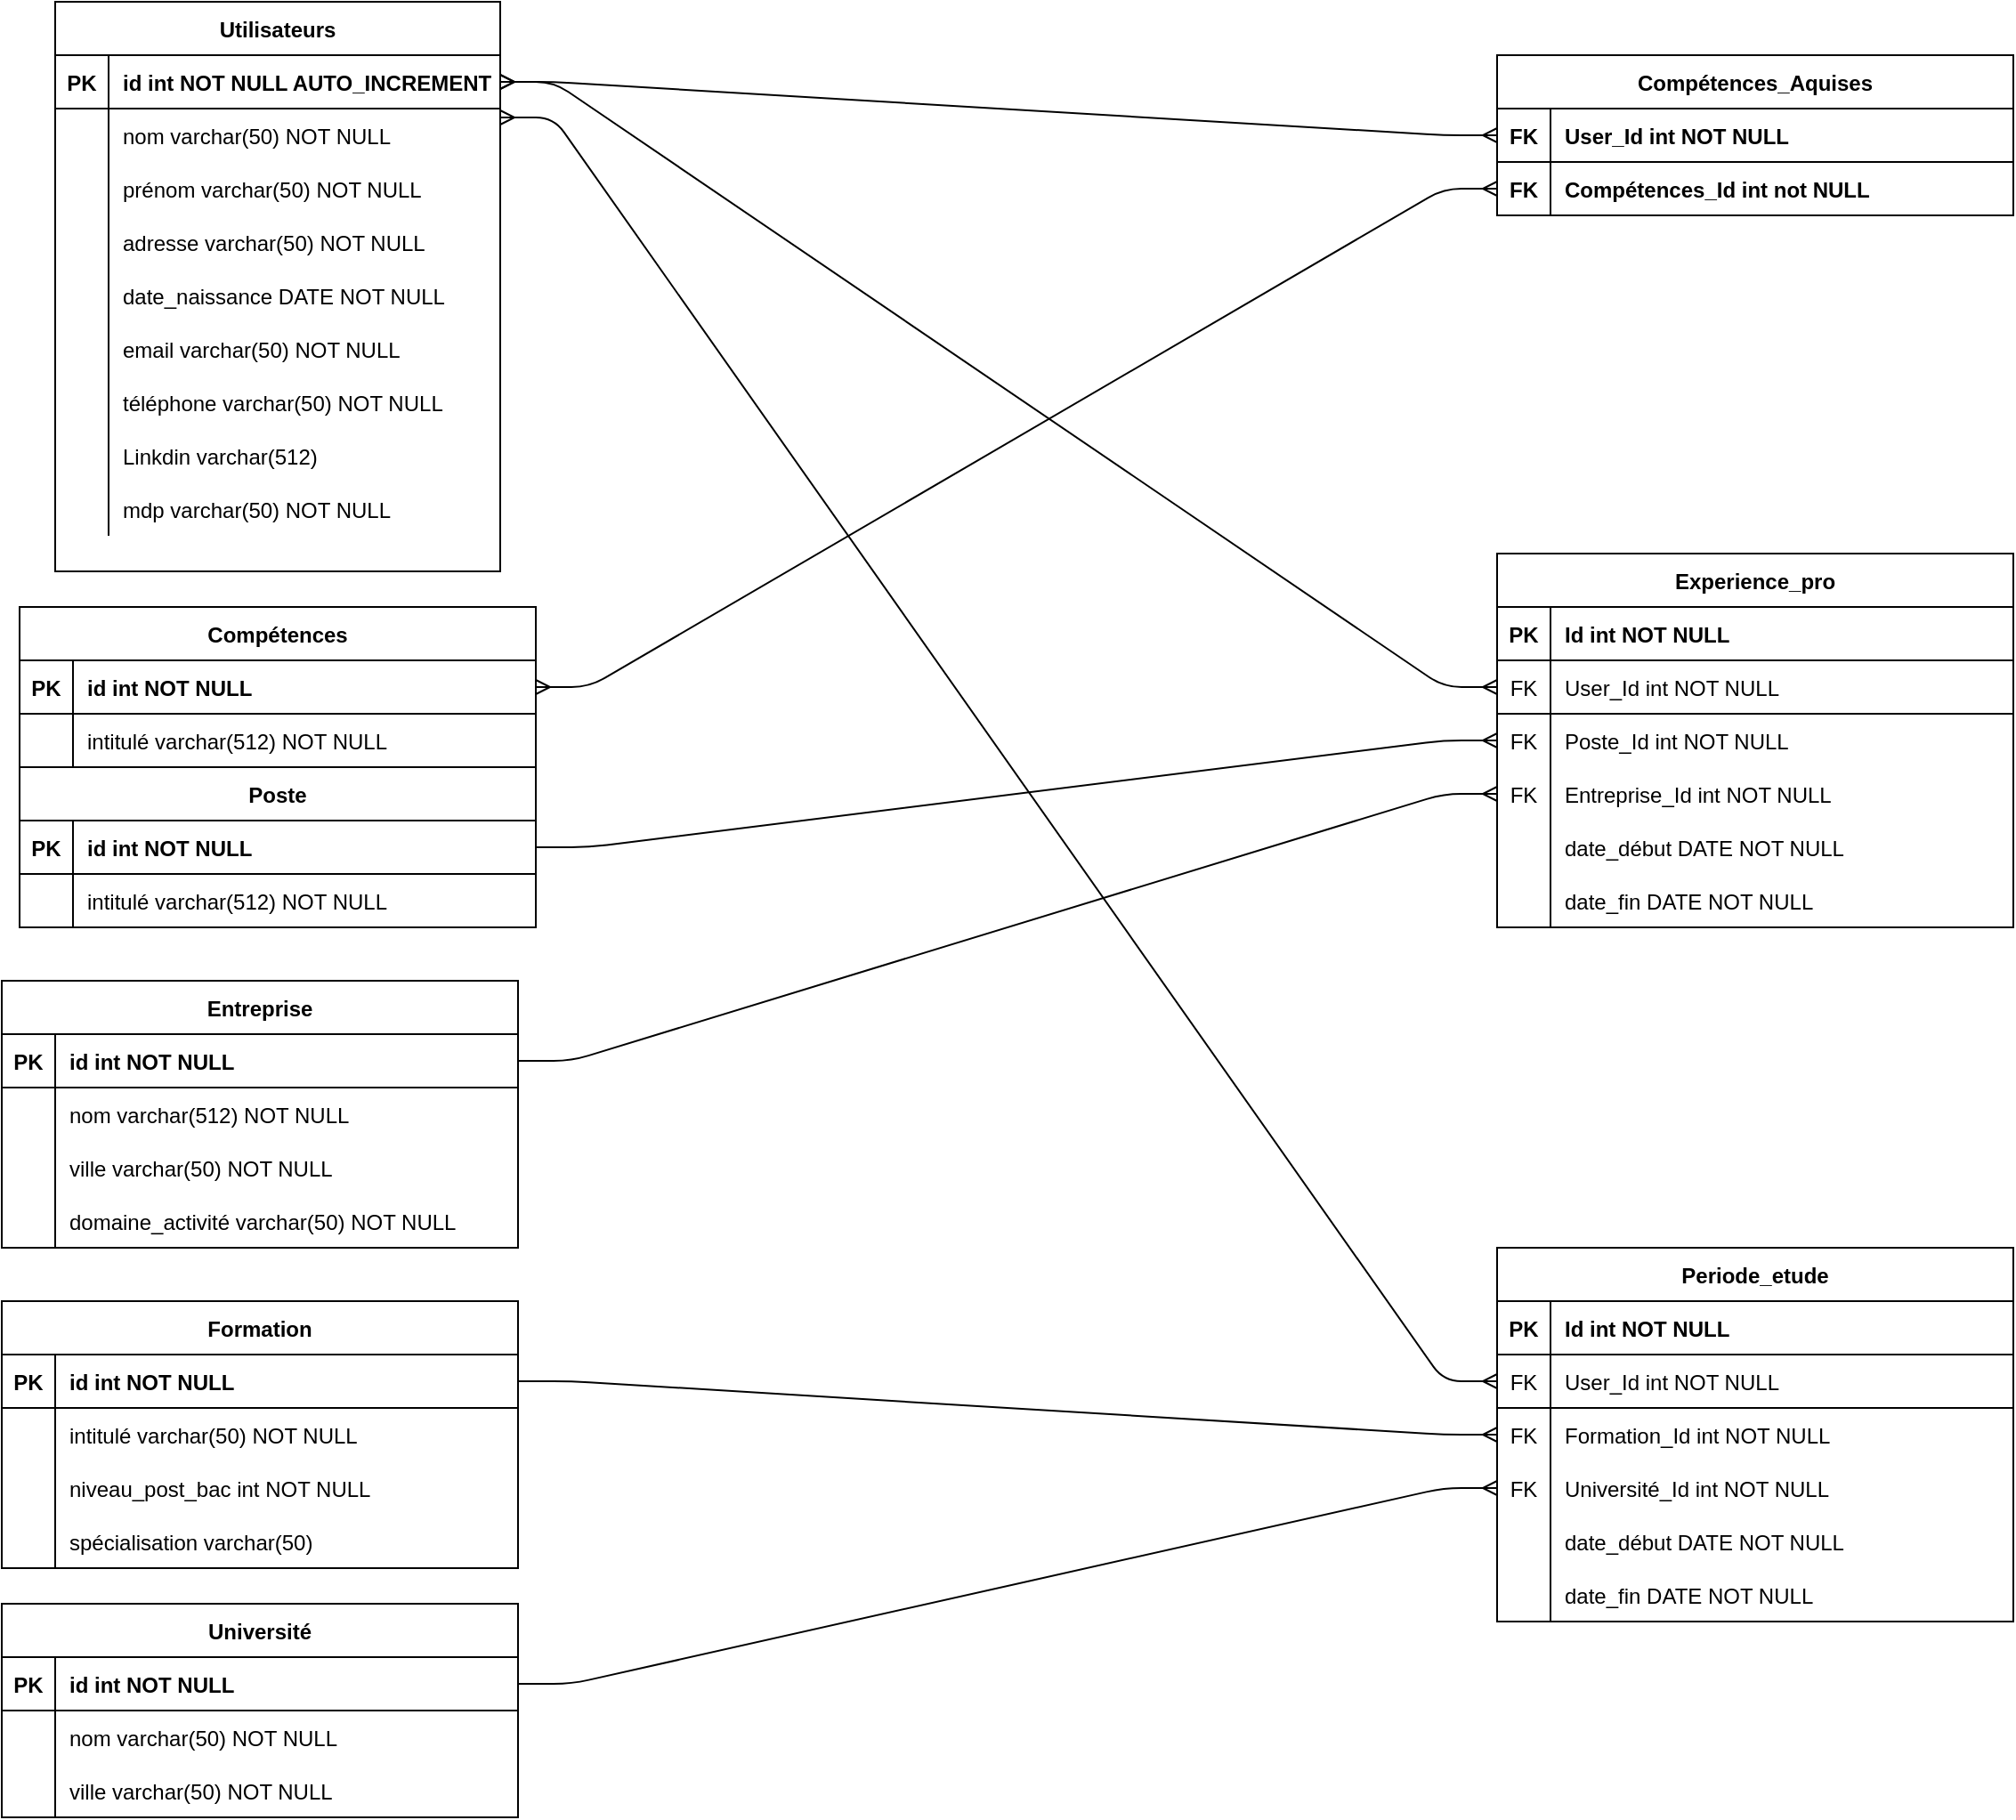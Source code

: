 <mxfile version="13.8.1" type="device" pages="2"><diagram id="R2lEEEUBdFMjLlhIrx00" name="Page-1"><mxGraphModel dx="1385" dy="659" grid="1" gridSize="10" guides="1" tooltips="1" connect="1" arrows="1" fold="1" page="1" pageScale="1" pageWidth="3300" pageHeight="4681" math="0" shadow="0" extFonts="Permanent Marker^https://fonts.googleapis.com/css?family=Permanent+Marker"><root><mxCell id="0"/><mxCell id="1" parent="0"/><mxCell id="P-zuYcGs6VZ-NTrcprCC-174" value="" style="edgeStyle=entityRelationEdgeStyle;fontSize=12;html=1;endArrow=ERmany;startArrow=ERmany;exitX=1;exitY=0.5;exitDx=0;exitDy=0;entryX=0;entryY=0.5;entryDx=0;entryDy=0;" parent="1" source="C-vyLk0tnHw3VtMMgP7b-24" target="P-zuYcGs6VZ-NTrcprCC-159" edge="1"><mxGeometry width="100" height="100" relative="1" as="geometry"><mxPoint x="590" y="320" as="sourcePoint"/><mxPoint x="690" y="220" as="targetPoint"/></mxGeometry></mxCell><mxCell id="P-zuYcGs6VZ-NTrcprCC-175" value="" style="edgeStyle=entityRelationEdgeStyle;fontSize=12;html=1;endArrow=ERmany;exitX=1;exitY=0.5;exitDx=0;exitDy=0;entryX=0;entryY=0.5;entryDx=0;entryDy=0;" parent="1" source="P-zuYcGs6VZ-NTrcprCC-126" target="P-zuYcGs6VZ-NTrcprCC-165" edge="1"><mxGeometry width="100" height="100" relative="1" as="geometry"><mxPoint x="560" y="560" as="sourcePoint"/><mxPoint x="660" y="460" as="targetPoint"/></mxGeometry></mxCell><mxCell id="P-zuYcGs6VZ-NTrcprCC-176" value="" style="edgeStyle=entityRelationEdgeStyle;fontSize=12;html=1;endArrow=ERmany;exitX=1;exitY=0.5;exitDx=0;exitDy=0;entryX=0;entryY=0.5;entryDx=0;entryDy=0;" parent="1" source="P-zuYcGs6VZ-NTrcprCC-99" target="P-zuYcGs6VZ-NTrcprCC-162" edge="1"><mxGeometry width="100" height="100" relative="1" as="geometry"><mxPoint x="750" y="590" as="sourcePoint"/><mxPoint x="1020" y="330" as="targetPoint"/></mxGeometry></mxCell><mxCell id="P-zuYcGs6VZ-NTrcprCC-177" value="" style="edgeStyle=entityRelationEdgeStyle;fontSize=12;html=1;endArrow=ERmany;startArrow=ERmany;exitX=1;exitY=0.5;exitDx=0;exitDy=0;entryX=0;entryY=0.5;entryDx=0;entryDy=0;" parent="1" target="P-zuYcGs6VZ-NTrcprCC-142" edge="1"><mxGeometry width="100" height="100" relative="1" as="geometry"><mxPoint x="320" y="105" as="sourcePoint"/><mxPoint x="1010" y="95" as="targetPoint"/></mxGeometry></mxCell><mxCell id="P-zuYcGs6VZ-NTrcprCC-178" value="" style="edgeStyle=entityRelationEdgeStyle;fontSize=12;html=1;endArrow=ERmany;exitX=1;exitY=0.5;exitDx=0;exitDy=0;entryX=0;entryY=0.5;entryDx=0;entryDy=0;" parent="1" source="P-zuYcGs6VZ-NTrcprCC-110" target="P-zuYcGs6VZ-NTrcprCC-148" edge="1"><mxGeometry width="100" height="100" relative="1" as="geometry"><mxPoint x="480" y="620" as="sourcePoint"/><mxPoint x="1140" y="340" as="targetPoint"/></mxGeometry></mxCell><mxCell id="P-zuYcGs6VZ-NTrcprCC-179" value="" style="edgeStyle=entityRelationEdgeStyle;fontSize=12;html=1;endArrow=ERmany;exitX=1;exitY=0.5;exitDx=0;exitDy=0;entryX=0;entryY=0.5;entryDx=0;entryDy=0;" parent="1" source="P-zuYcGs6VZ-NTrcprCC-86" target="P-zuYcGs6VZ-NTrcprCC-145" edge="1"><mxGeometry width="100" height="100" relative="1" as="geometry"><mxPoint x="530" y="650" as="sourcePoint"/><mxPoint x="1180" y="740" as="targetPoint"/></mxGeometry></mxCell><mxCell id="P-zuYcGs6VZ-NTrcprCC-187" value="" style="edgeStyle=entityRelationEdgeStyle;fontSize=12;html=1;endArrow=ERmany;startArrow=ERmany;exitX=1;exitY=0.5;exitDx=0;exitDy=0;entryX=0;entryY=0.5;entryDx=0;entryDy=0;" parent="1" source="C-vyLk0tnHw3VtMMgP7b-24" target="P-zuYcGs6VZ-NTrcprCC-181" edge="1"><mxGeometry width="100" height="100" relative="1" as="geometry"><mxPoint x="920" y="330" as="sourcePoint"/><mxPoint x="1110" y="680" as="targetPoint"/></mxGeometry></mxCell><mxCell id="P-zuYcGs6VZ-NTrcprCC-188" value="" style="edgeStyle=entityRelationEdgeStyle;fontSize=12;html=1;endArrow=ERmany;startArrow=ERmany;exitX=1;exitY=0.5;exitDx=0;exitDy=0;entryX=0;entryY=0.5;entryDx=0;entryDy=0;" parent="1" source="P-zuYcGs6VZ-NTrcprCC-73" target="P-zuYcGs6VZ-NTrcprCC-184" edge="1"><mxGeometry width="100" height="100" relative="1" as="geometry"><mxPoint x="1180" y="320" as="sourcePoint"/><mxPoint x="1400" y="980" as="targetPoint"/></mxGeometry></mxCell><mxCell id="C-vyLk0tnHw3VtMMgP7b-23" value="Utilisateurs" style="shape=table;startSize=30;container=1;collapsible=1;childLayout=tableLayout;fixedRows=1;rowLines=0;fontStyle=1;align=center;resizeLast=1;strokeWidth=1;" parent="1" vertex="1"><mxGeometry x="70" y="40" width="250" height="320" as="geometry"/></mxCell><mxCell id="C-vyLk0tnHw3VtMMgP7b-24" value="" style="shape=partialRectangle;collapsible=0;dropTarget=0;pointerEvents=0;fillColor=none;points=[[0,0.5],[1,0.5]];portConstraint=eastwest;top=0;left=0;right=0;bottom=1;" parent="C-vyLk0tnHw3VtMMgP7b-23" vertex="1"><mxGeometry y="30" width="250" height="30" as="geometry"/></mxCell><mxCell id="C-vyLk0tnHw3VtMMgP7b-25" value="PK" style="shape=partialRectangle;overflow=hidden;connectable=0;fillColor=none;top=0;left=0;bottom=0;right=0;fontStyle=1;" parent="C-vyLk0tnHw3VtMMgP7b-24" vertex="1"><mxGeometry width="30" height="30" as="geometry"/></mxCell><mxCell id="C-vyLk0tnHw3VtMMgP7b-26" value="id int NOT NULL AUTO_INCREMENT" style="shape=partialRectangle;overflow=hidden;connectable=0;fillColor=none;top=0;left=0;bottom=0;right=0;align=left;spacingLeft=6;fontStyle=1;" parent="C-vyLk0tnHw3VtMMgP7b-24" vertex="1"><mxGeometry x="30" width="220" height="30" as="geometry"/></mxCell><mxCell id="C-vyLk0tnHw3VtMMgP7b-27" value="" style="shape=partialRectangle;collapsible=0;dropTarget=0;pointerEvents=0;fillColor=none;points=[[0,0.5],[1,0.5]];portConstraint=eastwest;top=0;left=0;right=0;bottom=0;" parent="C-vyLk0tnHw3VtMMgP7b-23" vertex="1"><mxGeometry y="60" width="250" height="30" as="geometry"/></mxCell><mxCell id="C-vyLk0tnHw3VtMMgP7b-28" value="" style="shape=partialRectangle;overflow=hidden;connectable=0;fillColor=none;top=0;left=0;bottom=0;right=0;" parent="C-vyLk0tnHw3VtMMgP7b-27" vertex="1"><mxGeometry width="30" height="30" as="geometry"/></mxCell><mxCell id="C-vyLk0tnHw3VtMMgP7b-29" value="nom varchar(50) NOT NULL" style="shape=partialRectangle;overflow=hidden;connectable=0;fillColor=none;top=0;left=0;bottom=0;right=0;align=left;spacingLeft=6;" parent="C-vyLk0tnHw3VtMMgP7b-27" vertex="1"><mxGeometry x="30" width="220" height="30" as="geometry"/></mxCell><mxCell id="P-zuYcGs6VZ-NTrcprCC-22" value="" style="shape=partialRectangle;collapsible=0;dropTarget=0;pointerEvents=0;fillColor=none;points=[[0,0.5],[1,0.5]];portConstraint=eastwest;top=0;left=0;right=0;bottom=0;" parent="C-vyLk0tnHw3VtMMgP7b-23" vertex="1"><mxGeometry y="90" width="250" height="30" as="geometry"/></mxCell><mxCell id="P-zuYcGs6VZ-NTrcprCC-23" value="" style="shape=partialRectangle;overflow=hidden;connectable=0;fillColor=none;top=0;left=0;bottom=0;right=0;" parent="P-zuYcGs6VZ-NTrcprCC-22" vertex="1"><mxGeometry width="30" height="30" as="geometry"/></mxCell><mxCell id="P-zuYcGs6VZ-NTrcprCC-24" value="prénom varchar(50) NOT NULL" style="shape=partialRectangle;overflow=hidden;connectable=0;fillColor=none;top=0;left=0;bottom=0;right=0;align=left;spacingLeft=6;" parent="P-zuYcGs6VZ-NTrcprCC-22" vertex="1"><mxGeometry x="30" width="220" height="30" as="geometry"/></mxCell><mxCell id="P-zuYcGs6VZ-NTrcprCC-35" value="" style="shape=partialRectangle;collapsible=0;dropTarget=0;pointerEvents=0;fillColor=none;points=[[0,0.5],[1,0.5]];portConstraint=eastwest;top=0;left=0;right=0;bottom=0;" parent="C-vyLk0tnHw3VtMMgP7b-23" vertex="1"><mxGeometry y="120" width="250" height="30" as="geometry"/></mxCell><mxCell id="P-zuYcGs6VZ-NTrcprCC-36" value="" style="shape=partialRectangle;overflow=hidden;connectable=0;fillColor=none;top=0;left=0;bottom=0;right=0;" parent="P-zuYcGs6VZ-NTrcprCC-35" vertex="1"><mxGeometry width="30" height="30" as="geometry"/></mxCell><mxCell id="P-zuYcGs6VZ-NTrcprCC-37" value="adresse varchar(50) NOT NULL" style="shape=partialRectangle;overflow=hidden;connectable=0;fillColor=none;top=0;left=0;bottom=0;right=0;align=left;spacingLeft=6;" parent="P-zuYcGs6VZ-NTrcprCC-35" vertex="1"><mxGeometry x="30" width="220" height="30" as="geometry"/></mxCell><mxCell id="P-zuYcGs6VZ-NTrcprCC-38" value="" style="shape=partialRectangle;collapsible=0;dropTarget=0;pointerEvents=0;fillColor=none;points=[[0,0.5],[1,0.5]];portConstraint=eastwest;top=0;left=0;right=0;bottom=0;" parent="C-vyLk0tnHw3VtMMgP7b-23" vertex="1"><mxGeometry y="150" width="250" height="30" as="geometry"/></mxCell><mxCell id="P-zuYcGs6VZ-NTrcprCC-39" value="" style="shape=partialRectangle;overflow=hidden;connectable=0;fillColor=none;top=0;left=0;bottom=0;right=0;" parent="P-zuYcGs6VZ-NTrcprCC-38" vertex="1"><mxGeometry width="30" height="30" as="geometry"/></mxCell><mxCell id="P-zuYcGs6VZ-NTrcprCC-40" value="date_naissance DATE  NOT NULL" style="shape=partialRectangle;overflow=hidden;connectable=0;fillColor=none;top=0;left=0;bottom=0;right=0;align=left;spacingLeft=6;" parent="P-zuYcGs6VZ-NTrcprCC-38" vertex="1"><mxGeometry x="30" width="220" height="30" as="geometry"/></mxCell><mxCell id="P-zuYcGs6VZ-NTrcprCC-41" value="" style="shape=partialRectangle;collapsible=0;dropTarget=0;pointerEvents=0;fillColor=none;points=[[0,0.5],[1,0.5]];portConstraint=eastwest;top=0;left=0;right=0;bottom=0;" parent="C-vyLk0tnHw3VtMMgP7b-23" vertex="1"><mxGeometry y="180" width="250" height="30" as="geometry"/></mxCell><mxCell id="P-zuYcGs6VZ-NTrcprCC-42" value="" style="shape=partialRectangle;overflow=hidden;connectable=0;fillColor=none;top=0;left=0;bottom=0;right=0;" parent="P-zuYcGs6VZ-NTrcprCC-41" vertex="1"><mxGeometry width="30" height="30" as="geometry"/></mxCell><mxCell id="P-zuYcGs6VZ-NTrcprCC-43" value="email varchar(50) NOT NULL" style="shape=partialRectangle;overflow=hidden;connectable=0;fillColor=none;top=0;left=0;bottom=0;right=0;align=left;spacingLeft=6;" parent="P-zuYcGs6VZ-NTrcprCC-41" vertex="1"><mxGeometry x="30" width="220" height="30" as="geometry"/></mxCell><mxCell id="P-zuYcGs6VZ-NTrcprCC-44" value="" style="shape=partialRectangle;collapsible=0;dropTarget=0;pointerEvents=0;fillColor=none;points=[[0,0.5],[1,0.5]];portConstraint=eastwest;top=0;left=0;right=0;bottom=0;" parent="C-vyLk0tnHw3VtMMgP7b-23" vertex="1"><mxGeometry y="210" width="250" height="30" as="geometry"/></mxCell><mxCell id="P-zuYcGs6VZ-NTrcprCC-45" value="" style="shape=partialRectangle;overflow=hidden;connectable=0;fillColor=none;top=0;left=0;bottom=0;right=0;" parent="P-zuYcGs6VZ-NTrcprCC-44" vertex="1"><mxGeometry width="30" height="30" as="geometry"/></mxCell><mxCell id="P-zuYcGs6VZ-NTrcprCC-46" value="téléphone varchar(50) NOT NULL" style="shape=partialRectangle;overflow=hidden;connectable=0;fillColor=none;top=0;left=0;bottom=0;right=0;align=left;spacingLeft=6;" parent="P-zuYcGs6VZ-NTrcprCC-44" vertex="1"><mxGeometry x="30" width="220" height="30" as="geometry"/></mxCell><mxCell id="P-zuYcGs6VZ-NTrcprCC-69" value="" style="shape=partialRectangle;collapsible=0;dropTarget=0;pointerEvents=0;fillColor=none;points=[[0,0.5],[1,0.5]];portConstraint=eastwest;top=0;left=0;right=0;bottom=0;" parent="C-vyLk0tnHw3VtMMgP7b-23" vertex="1"><mxGeometry y="240" width="250" height="30" as="geometry"/></mxCell><mxCell id="P-zuYcGs6VZ-NTrcprCC-70" value="" style="shape=partialRectangle;overflow=hidden;connectable=0;fillColor=none;top=0;left=0;bottom=0;right=0;" parent="P-zuYcGs6VZ-NTrcprCC-69" vertex="1"><mxGeometry width="30" height="30" as="geometry"/></mxCell><mxCell id="P-zuYcGs6VZ-NTrcprCC-71" value="Linkdin varchar(512) " style="shape=partialRectangle;overflow=hidden;connectable=0;fillColor=none;top=0;left=0;bottom=0;right=0;align=left;spacingLeft=6;" parent="P-zuYcGs6VZ-NTrcprCC-69" vertex="1"><mxGeometry x="30" width="220" height="30" as="geometry"/></mxCell><mxCell id="Q64wtF49Gq0TR_W0NJkc-1" value="" style="shape=partialRectangle;collapsible=0;dropTarget=0;pointerEvents=0;fillColor=none;points=[[0,0.5],[1,0.5]];portConstraint=eastwest;top=0;left=0;right=0;bottom=0;" vertex="1" parent="C-vyLk0tnHw3VtMMgP7b-23"><mxGeometry y="270" width="250" height="30" as="geometry"/></mxCell><mxCell id="Q64wtF49Gq0TR_W0NJkc-2" value="" style="shape=partialRectangle;overflow=hidden;connectable=0;fillColor=none;top=0;left=0;bottom=0;right=0;" vertex="1" parent="Q64wtF49Gq0TR_W0NJkc-1"><mxGeometry width="30" height="30" as="geometry"/></mxCell><mxCell id="Q64wtF49Gq0TR_W0NJkc-3" value="mdp varchar(50) NOT NULL" style="shape=partialRectangle;overflow=hidden;connectable=0;fillColor=none;top=0;left=0;bottom=0;right=0;align=left;spacingLeft=6;" vertex="1" parent="Q64wtF49Gq0TR_W0NJkc-1"><mxGeometry x="30" width="220" height="30" as="geometry"/></mxCell><mxCell id="P-zuYcGs6VZ-NTrcprCC-109" value="Université" style="shape=table;startSize=30;container=1;collapsible=1;childLayout=tableLayout;fixedRows=1;rowLines=0;fontStyle=1;align=center;resizeLast=1;strokeWidth=1;" parent="1" vertex="1"><mxGeometry x="40" y="940" width="290" height="120" as="geometry"/></mxCell><mxCell id="P-zuYcGs6VZ-NTrcprCC-110" value="" style="shape=partialRectangle;collapsible=0;dropTarget=0;pointerEvents=0;fillColor=none;top=0;left=0;bottom=1;right=0;points=[[0,0.5],[1,0.5]];portConstraint=eastwest;" parent="P-zuYcGs6VZ-NTrcprCC-109" vertex="1"><mxGeometry y="30" width="290" height="30" as="geometry"/></mxCell><mxCell id="P-zuYcGs6VZ-NTrcprCC-111" value="PK" style="shape=partialRectangle;connectable=0;fillColor=none;top=0;left=0;bottom=0;right=0;fontStyle=1;overflow=hidden;" parent="P-zuYcGs6VZ-NTrcprCC-110" vertex="1"><mxGeometry width="30" height="30" as="geometry"/></mxCell><mxCell id="P-zuYcGs6VZ-NTrcprCC-112" value="id int NOT NULL " style="shape=partialRectangle;connectable=0;fillColor=none;top=0;left=0;bottom=0;right=0;align=left;spacingLeft=6;fontStyle=1;overflow=hidden;" parent="P-zuYcGs6VZ-NTrcprCC-110" vertex="1"><mxGeometry x="30" width="260" height="30" as="geometry"/></mxCell><mxCell id="P-zuYcGs6VZ-NTrcprCC-113" value="" style="shape=partialRectangle;collapsible=0;dropTarget=0;pointerEvents=0;fillColor=none;top=0;left=0;bottom=0;right=0;points=[[0,0.5],[1,0.5]];portConstraint=eastwest;" parent="P-zuYcGs6VZ-NTrcprCC-109" vertex="1"><mxGeometry y="60" width="290" height="30" as="geometry"/></mxCell><mxCell id="P-zuYcGs6VZ-NTrcprCC-114" value="" style="shape=partialRectangle;connectable=0;fillColor=none;top=0;left=0;bottom=0;right=0;editable=1;overflow=hidden;" parent="P-zuYcGs6VZ-NTrcprCC-113" vertex="1"><mxGeometry width="30" height="30" as="geometry"/></mxCell><mxCell id="P-zuYcGs6VZ-NTrcprCC-115" value="nom varchar(50) NOT NULL" style="shape=partialRectangle;connectable=0;fillColor=none;top=0;left=0;bottom=0;right=0;align=left;spacingLeft=6;overflow=hidden;" parent="P-zuYcGs6VZ-NTrcprCC-113" vertex="1"><mxGeometry x="30" width="260" height="30" as="geometry"/></mxCell><mxCell id="P-zuYcGs6VZ-NTrcprCC-116" value="" style="shape=partialRectangle;collapsible=0;dropTarget=0;pointerEvents=0;fillColor=none;top=0;left=0;bottom=0;right=0;points=[[0,0.5],[1,0.5]];portConstraint=eastwest;" parent="P-zuYcGs6VZ-NTrcprCC-109" vertex="1"><mxGeometry y="90" width="290" height="30" as="geometry"/></mxCell><mxCell id="P-zuYcGs6VZ-NTrcprCC-117" value="" style="shape=partialRectangle;connectable=0;fillColor=none;top=0;left=0;bottom=0;right=0;editable=1;overflow=hidden;" parent="P-zuYcGs6VZ-NTrcprCC-116" vertex="1"><mxGeometry width="30" height="30" as="geometry"/></mxCell><mxCell id="P-zuYcGs6VZ-NTrcprCC-118" value="ville varchar(50) NOT NULL" style="shape=partialRectangle;connectable=0;fillColor=none;top=0;left=0;bottom=0;right=0;align=left;spacingLeft=6;overflow=hidden;" parent="P-zuYcGs6VZ-NTrcprCC-116" vertex="1"><mxGeometry x="30" width="260" height="30" as="geometry"/></mxCell><mxCell id="P-zuYcGs6VZ-NTrcprCC-85" value="Formation" style="shape=table;startSize=30;container=1;collapsible=1;childLayout=tableLayout;fixedRows=1;rowLines=0;fontStyle=1;align=center;resizeLast=1;strokeWidth=1;" parent="1" vertex="1"><mxGeometry x="40" y="770" width="290" height="150" as="geometry"/></mxCell><mxCell id="P-zuYcGs6VZ-NTrcprCC-86" value="" style="shape=partialRectangle;collapsible=0;dropTarget=0;pointerEvents=0;fillColor=none;top=0;left=0;bottom=1;right=0;points=[[0,0.5],[1,0.5]];portConstraint=eastwest;" parent="P-zuYcGs6VZ-NTrcprCC-85" vertex="1"><mxGeometry y="30" width="290" height="30" as="geometry"/></mxCell><mxCell id="P-zuYcGs6VZ-NTrcprCC-87" value="PK" style="shape=partialRectangle;connectable=0;fillColor=none;top=0;left=0;bottom=0;right=0;fontStyle=1;overflow=hidden;" parent="P-zuYcGs6VZ-NTrcprCC-86" vertex="1"><mxGeometry width="30" height="30" as="geometry"/></mxCell><mxCell id="P-zuYcGs6VZ-NTrcprCC-88" value="id int NOT NULL " style="shape=partialRectangle;connectable=0;fillColor=none;top=0;left=0;bottom=0;right=0;align=left;spacingLeft=6;fontStyle=1;overflow=hidden;" parent="P-zuYcGs6VZ-NTrcprCC-86" vertex="1"><mxGeometry x="30" width="260" height="30" as="geometry"/></mxCell><mxCell id="P-zuYcGs6VZ-NTrcprCC-89" value="" style="shape=partialRectangle;collapsible=0;dropTarget=0;pointerEvents=0;fillColor=none;top=0;left=0;bottom=0;right=0;points=[[0,0.5],[1,0.5]];portConstraint=eastwest;" parent="P-zuYcGs6VZ-NTrcprCC-85" vertex="1"><mxGeometry y="60" width="290" height="30" as="geometry"/></mxCell><mxCell id="P-zuYcGs6VZ-NTrcprCC-90" value="" style="shape=partialRectangle;connectable=0;fillColor=none;top=0;left=0;bottom=0;right=0;editable=1;overflow=hidden;" parent="P-zuYcGs6VZ-NTrcprCC-89" vertex="1"><mxGeometry width="30" height="30" as="geometry"/></mxCell><mxCell id="P-zuYcGs6VZ-NTrcprCC-91" value="intitulé varchar(50) NOT NULL" style="shape=partialRectangle;connectable=0;fillColor=none;top=0;left=0;bottom=0;right=0;align=left;spacingLeft=6;overflow=hidden;" parent="P-zuYcGs6VZ-NTrcprCC-89" vertex="1"><mxGeometry x="30" width="260" height="30" as="geometry"/></mxCell><mxCell id="P-zuYcGs6VZ-NTrcprCC-106" value="" style="shape=partialRectangle;collapsible=0;dropTarget=0;pointerEvents=0;fillColor=none;top=0;left=0;bottom=0;right=0;points=[[0,0.5],[1,0.5]];portConstraint=eastwest;" parent="P-zuYcGs6VZ-NTrcprCC-85" vertex="1"><mxGeometry y="90" width="290" height="30" as="geometry"/></mxCell><mxCell id="P-zuYcGs6VZ-NTrcprCC-107" value="" style="shape=partialRectangle;connectable=0;fillColor=none;top=0;left=0;bottom=0;right=0;editable=1;overflow=hidden;" parent="P-zuYcGs6VZ-NTrcprCC-106" vertex="1"><mxGeometry width="30" height="30" as="geometry"/></mxCell><mxCell id="P-zuYcGs6VZ-NTrcprCC-108" value="niveau_post_bac int NOT NULL" style="shape=partialRectangle;connectable=0;fillColor=none;top=0;left=0;bottom=0;right=0;align=left;spacingLeft=6;overflow=hidden;" parent="P-zuYcGs6VZ-NTrcprCC-106" vertex="1"><mxGeometry x="30" width="260" height="30" as="geometry"/></mxCell><mxCell id="P-zuYcGs6VZ-NTrcprCC-119" value="" style="shape=partialRectangle;collapsible=0;dropTarget=0;pointerEvents=0;fillColor=none;top=0;left=0;bottom=0;right=0;points=[[0,0.5],[1,0.5]];portConstraint=eastwest;" parent="P-zuYcGs6VZ-NTrcprCC-85" vertex="1"><mxGeometry y="120" width="290" height="30" as="geometry"/></mxCell><mxCell id="P-zuYcGs6VZ-NTrcprCC-120" value="" style="shape=partialRectangle;connectable=0;fillColor=none;top=0;left=0;bottom=0;right=0;editable=1;overflow=hidden;" parent="P-zuYcGs6VZ-NTrcprCC-119" vertex="1"><mxGeometry width="30" height="30" as="geometry"/></mxCell><mxCell id="P-zuYcGs6VZ-NTrcprCC-121" value="spécialisation varchar(50) " style="shape=partialRectangle;connectable=0;fillColor=none;top=0;left=0;bottom=0;right=0;align=left;spacingLeft=6;overflow=hidden;" parent="P-zuYcGs6VZ-NTrcprCC-119" vertex="1"><mxGeometry x="30" width="260" height="30" as="geometry"/></mxCell><mxCell id="P-zuYcGs6VZ-NTrcprCC-125" value="Entreprise" style="shape=table;startSize=30;container=1;collapsible=1;childLayout=tableLayout;fixedRows=1;rowLines=0;fontStyle=1;align=center;resizeLast=1;strokeWidth=1;" parent="1" vertex="1"><mxGeometry x="40" y="590" width="290" height="150" as="geometry"/></mxCell><mxCell id="P-zuYcGs6VZ-NTrcprCC-126" value="" style="shape=partialRectangle;collapsible=0;dropTarget=0;pointerEvents=0;fillColor=none;top=0;left=0;bottom=1;right=0;points=[[0,0.5],[1,0.5]];portConstraint=eastwest;" parent="P-zuYcGs6VZ-NTrcprCC-125" vertex="1"><mxGeometry y="30" width="290" height="30" as="geometry"/></mxCell><mxCell id="P-zuYcGs6VZ-NTrcprCC-127" value="PK" style="shape=partialRectangle;connectable=0;fillColor=none;top=0;left=0;bottom=0;right=0;fontStyle=1;overflow=hidden;" parent="P-zuYcGs6VZ-NTrcprCC-126" vertex="1"><mxGeometry width="30" height="30" as="geometry"/></mxCell><mxCell id="P-zuYcGs6VZ-NTrcprCC-128" value="id int NOT NULL " style="shape=partialRectangle;connectable=0;fillColor=none;top=0;left=0;bottom=0;right=0;align=left;spacingLeft=6;fontStyle=1;overflow=hidden;" parent="P-zuYcGs6VZ-NTrcprCC-126" vertex="1"><mxGeometry x="30" width="260" height="30" as="geometry"/></mxCell><mxCell id="P-zuYcGs6VZ-NTrcprCC-129" value="" style="shape=partialRectangle;collapsible=0;dropTarget=0;pointerEvents=0;fillColor=none;top=0;left=0;bottom=0;right=0;points=[[0,0.5],[1,0.5]];portConstraint=eastwest;" parent="P-zuYcGs6VZ-NTrcprCC-125" vertex="1"><mxGeometry y="60" width="290" height="30" as="geometry"/></mxCell><mxCell id="P-zuYcGs6VZ-NTrcprCC-130" value="" style="shape=partialRectangle;connectable=0;fillColor=none;top=0;left=0;bottom=0;right=0;editable=1;overflow=hidden;" parent="P-zuYcGs6VZ-NTrcprCC-129" vertex="1"><mxGeometry width="30" height="30" as="geometry"/></mxCell><mxCell id="P-zuYcGs6VZ-NTrcprCC-131" value="nom varchar(512) NOT NULL" style="shape=partialRectangle;connectable=0;fillColor=none;top=0;left=0;bottom=0;right=0;align=left;spacingLeft=6;overflow=hidden;" parent="P-zuYcGs6VZ-NTrcprCC-129" vertex="1"><mxGeometry x="30" width="260" height="30" as="geometry"/></mxCell><mxCell id="P-zuYcGs6VZ-NTrcprCC-132" value="" style="shape=partialRectangle;collapsible=0;dropTarget=0;pointerEvents=0;fillColor=none;top=0;left=0;bottom=0;right=0;points=[[0,0.5],[1,0.5]];portConstraint=eastwest;" parent="P-zuYcGs6VZ-NTrcprCC-125" vertex="1"><mxGeometry y="90" width="290" height="30" as="geometry"/></mxCell><mxCell id="P-zuYcGs6VZ-NTrcprCC-133" value="" style="shape=partialRectangle;connectable=0;fillColor=none;top=0;left=0;bottom=0;right=0;editable=1;overflow=hidden;" parent="P-zuYcGs6VZ-NTrcprCC-132" vertex="1"><mxGeometry width="30" height="30" as="geometry"/></mxCell><mxCell id="P-zuYcGs6VZ-NTrcprCC-134" value="ville varchar(50) NOT NULL" style="shape=partialRectangle;connectable=0;fillColor=none;top=0;left=0;bottom=0;right=0;align=left;spacingLeft=6;overflow=hidden;" parent="P-zuYcGs6VZ-NTrcprCC-132" vertex="1"><mxGeometry x="30" width="260" height="30" as="geometry"/></mxCell><mxCell id="P-zuYcGs6VZ-NTrcprCC-135" value="" style="shape=partialRectangle;collapsible=0;dropTarget=0;pointerEvents=0;fillColor=none;top=0;left=0;bottom=0;right=0;points=[[0,0.5],[1,0.5]];portConstraint=eastwest;" parent="P-zuYcGs6VZ-NTrcprCC-125" vertex="1"><mxGeometry y="120" width="290" height="30" as="geometry"/></mxCell><mxCell id="P-zuYcGs6VZ-NTrcprCC-136" value="" style="shape=partialRectangle;connectable=0;fillColor=none;top=0;left=0;bottom=0;right=0;editable=1;overflow=hidden;" parent="P-zuYcGs6VZ-NTrcprCC-135" vertex="1"><mxGeometry width="30" height="30" as="geometry"/></mxCell><mxCell id="P-zuYcGs6VZ-NTrcprCC-137" value="domaine_activité varchar(50) NOT NULL" style="shape=partialRectangle;connectable=0;fillColor=none;top=0;left=0;bottom=0;right=0;align=left;spacingLeft=6;overflow=hidden;" parent="P-zuYcGs6VZ-NTrcprCC-135" vertex="1"><mxGeometry x="30" width="260" height="30" as="geometry"/></mxCell><mxCell id="P-zuYcGs6VZ-NTrcprCC-98" value="Poste" style="shape=table;startSize=30;container=1;collapsible=1;childLayout=tableLayout;fixedRows=1;rowLines=0;fontStyle=1;align=center;resizeLast=1;strokeWidth=1;" parent="1" vertex="1"><mxGeometry x="50" y="470" width="290" height="90" as="geometry"/></mxCell><mxCell id="P-zuYcGs6VZ-NTrcprCC-99" value="" style="shape=partialRectangle;collapsible=0;dropTarget=0;pointerEvents=0;fillColor=none;top=0;left=0;bottom=1;right=0;points=[[0,0.5],[1,0.5]];portConstraint=eastwest;" parent="P-zuYcGs6VZ-NTrcprCC-98" vertex="1"><mxGeometry y="30" width="290" height="30" as="geometry"/></mxCell><mxCell id="P-zuYcGs6VZ-NTrcprCC-100" value="PK" style="shape=partialRectangle;connectable=0;fillColor=none;top=0;left=0;bottom=0;right=0;fontStyle=1;overflow=hidden;" parent="P-zuYcGs6VZ-NTrcprCC-99" vertex="1"><mxGeometry width="30" height="30" as="geometry"/></mxCell><mxCell id="P-zuYcGs6VZ-NTrcprCC-101" value="id int NOT NULL " style="shape=partialRectangle;connectable=0;fillColor=none;top=0;left=0;bottom=0;right=0;align=left;spacingLeft=6;fontStyle=1;overflow=hidden;" parent="P-zuYcGs6VZ-NTrcprCC-99" vertex="1"><mxGeometry x="30" width="260" height="30" as="geometry"/></mxCell><mxCell id="P-zuYcGs6VZ-NTrcprCC-102" value="" style="shape=partialRectangle;collapsible=0;dropTarget=0;pointerEvents=0;fillColor=none;top=0;left=0;bottom=0;right=0;points=[[0,0.5],[1,0.5]];portConstraint=eastwest;" parent="P-zuYcGs6VZ-NTrcprCC-98" vertex="1"><mxGeometry y="60" width="290" height="30" as="geometry"/></mxCell><mxCell id="P-zuYcGs6VZ-NTrcprCC-103" value="" style="shape=partialRectangle;connectable=0;fillColor=none;top=0;left=0;bottom=0;right=0;editable=1;overflow=hidden;" parent="P-zuYcGs6VZ-NTrcprCC-102" vertex="1"><mxGeometry width="30" height="30" as="geometry"/></mxCell><mxCell id="P-zuYcGs6VZ-NTrcprCC-104" value="intitulé varchar(512) NOT NULL" style="shape=partialRectangle;connectable=0;fillColor=none;top=0;left=0;bottom=0;right=0;align=left;spacingLeft=6;overflow=hidden;" parent="P-zuYcGs6VZ-NTrcprCC-102" vertex="1"><mxGeometry x="30" width="260" height="30" as="geometry"/></mxCell><mxCell id="P-zuYcGs6VZ-NTrcprCC-180" value="Compétences_Aquises" style="shape=table;startSize=30;container=1;collapsible=1;childLayout=tableLayout;fixedRows=1;rowLines=0;fontStyle=1;align=center;resizeLast=1;strokeWidth=1;" parent="1" vertex="1"><mxGeometry x="880" y="70" width="290" height="90" as="geometry"/></mxCell><mxCell id="P-zuYcGs6VZ-NTrcprCC-181" value="" style="shape=partialRectangle;collapsible=0;dropTarget=0;pointerEvents=0;fillColor=none;top=0;left=0;bottom=1;right=0;points=[[0,0.5],[1,0.5]];portConstraint=eastwest;" parent="P-zuYcGs6VZ-NTrcprCC-180" vertex="1"><mxGeometry y="30" width="290" height="30" as="geometry"/></mxCell><mxCell id="P-zuYcGs6VZ-NTrcprCC-182" value="FK" style="shape=partialRectangle;connectable=0;fillColor=none;top=0;left=0;bottom=0;right=0;fontStyle=1;overflow=hidden;" parent="P-zuYcGs6VZ-NTrcprCC-181" vertex="1"><mxGeometry width="30" height="30" as="geometry"/></mxCell><mxCell id="P-zuYcGs6VZ-NTrcprCC-183" value="User_Id int NOT NULL" style="shape=partialRectangle;connectable=0;fillColor=none;top=0;left=0;bottom=0;right=0;align=left;spacingLeft=6;fontStyle=1;overflow=hidden;" parent="P-zuYcGs6VZ-NTrcprCC-181" vertex="1"><mxGeometry x="30" width="260" height="30" as="geometry"/></mxCell><mxCell id="P-zuYcGs6VZ-NTrcprCC-184" value="" style="shape=partialRectangle;collapsible=0;dropTarget=0;pointerEvents=0;fillColor=none;top=0;left=0;bottom=0;right=0;points=[[0,0.5],[1,0.5]];portConstraint=eastwest;" parent="P-zuYcGs6VZ-NTrcprCC-180" vertex="1"><mxGeometry y="60" width="290" height="30" as="geometry"/></mxCell><mxCell id="P-zuYcGs6VZ-NTrcprCC-185" value="FK" style="shape=partialRectangle;connectable=0;fillColor=none;top=0;left=0;bottom=0;right=0;editable=1;overflow=hidden;fontStyle=1" parent="P-zuYcGs6VZ-NTrcprCC-184" vertex="1"><mxGeometry width="30" height="30" as="geometry"/></mxCell><mxCell id="P-zuYcGs6VZ-NTrcprCC-186" value="Compétences_Id int not NULL" style="shape=partialRectangle;connectable=0;fillColor=none;top=0;left=0;bottom=0;right=0;align=left;spacingLeft=6;overflow=hidden;fontStyle=1" parent="P-zuYcGs6VZ-NTrcprCC-184" vertex="1"><mxGeometry x="30" width="260" height="30" as="geometry"/></mxCell><mxCell id="P-zuYcGs6VZ-NTrcprCC-141" value="Periode_etude" style="shape=table;startSize=30;container=1;collapsible=1;childLayout=tableLayout;fixedRows=1;rowLines=0;fontStyle=1;align=center;resizeLast=1;strokeWidth=1;" parent="1" vertex="1"><mxGeometry x="880" y="740" width="290" height="210" as="geometry"/></mxCell><mxCell id="Q64wtF49Gq0TR_W0NJkc-7" value="" style="shape=partialRectangle;collapsible=0;dropTarget=0;pointerEvents=0;fillColor=none;top=0;left=0;bottom=1;right=0;points=[[0,0.5],[1,0.5]];portConstraint=eastwest;" vertex="1" parent="P-zuYcGs6VZ-NTrcprCC-141"><mxGeometry y="30" width="290" height="30" as="geometry"/></mxCell><mxCell id="Q64wtF49Gq0TR_W0NJkc-8" value="PK" style="shape=partialRectangle;connectable=0;fillColor=none;top=0;left=0;bottom=0;right=0;fontStyle=1;overflow=hidden;" vertex="1" parent="Q64wtF49Gq0TR_W0NJkc-7"><mxGeometry width="30" height="30" as="geometry"/></mxCell><mxCell id="Q64wtF49Gq0TR_W0NJkc-9" value="Id int NOT NULL" style="shape=partialRectangle;connectable=0;fillColor=none;top=0;left=0;bottom=0;right=0;align=left;spacingLeft=6;fontStyle=1;overflow=hidden;" vertex="1" parent="Q64wtF49Gq0TR_W0NJkc-7"><mxGeometry x="30" width="260" height="30" as="geometry"/></mxCell><mxCell id="P-zuYcGs6VZ-NTrcprCC-142" value="" style="shape=partialRectangle;collapsible=0;dropTarget=0;pointerEvents=0;fillColor=none;top=0;left=0;bottom=1;right=0;points=[[0,0.5],[1,0.5]];portConstraint=eastwest;" parent="P-zuYcGs6VZ-NTrcprCC-141" vertex="1"><mxGeometry y="60" width="290" height="30" as="geometry"/></mxCell><mxCell id="P-zuYcGs6VZ-NTrcprCC-143" value="FK" style="shape=partialRectangle;connectable=0;fillColor=none;top=0;left=0;bottom=0;right=0;fontStyle=0;overflow=hidden;" parent="P-zuYcGs6VZ-NTrcprCC-142" vertex="1"><mxGeometry width="30" height="30" as="geometry"/></mxCell><mxCell id="P-zuYcGs6VZ-NTrcprCC-144" value="User_Id int NOT NULL" style="shape=partialRectangle;connectable=0;fillColor=none;top=0;left=0;bottom=0;right=0;align=left;spacingLeft=6;fontStyle=0;overflow=hidden;" parent="P-zuYcGs6VZ-NTrcprCC-142" vertex="1"><mxGeometry x="30" width="260" height="30" as="geometry"/></mxCell><mxCell id="P-zuYcGs6VZ-NTrcprCC-145" value="" style="shape=partialRectangle;collapsible=0;dropTarget=0;pointerEvents=0;fillColor=none;top=0;left=0;bottom=0;right=0;points=[[0,0.5],[1,0.5]];portConstraint=eastwest;" parent="P-zuYcGs6VZ-NTrcprCC-141" vertex="1"><mxGeometry y="90" width="290" height="30" as="geometry"/></mxCell><mxCell id="P-zuYcGs6VZ-NTrcprCC-146" value="FK" style="shape=partialRectangle;connectable=0;fillColor=none;top=0;left=0;bottom=0;right=0;editable=1;overflow=hidden;fontStyle=0" parent="P-zuYcGs6VZ-NTrcprCC-145" vertex="1"><mxGeometry width="30" height="30" as="geometry"/></mxCell><mxCell id="P-zuYcGs6VZ-NTrcprCC-147" value="Formation_Id int NOT NULL" style="shape=partialRectangle;connectable=0;fillColor=none;top=0;left=0;bottom=0;right=0;align=left;spacingLeft=6;overflow=hidden;fontStyle=0" parent="P-zuYcGs6VZ-NTrcprCC-145" vertex="1"><mxGeometry x="30" width="260" height="30" as="geometry"/></mxCell><mxCell id="P-zuYcGs6VZ-NTrcprCC-148" value="" style="shape=partialRectangle;collapsible=0;dropTarget=0;pointerEvents=0;fillColor=none;top=0;left=0;bottom=0;right=0;points=[[0,0.5],[1,0.5]];portConstraint=eastwest;" parent="P-zuYcGs6VZ-NTrcprCC-141" vertex="1"><mxGeometry y="120" width="290" height="30" as="geometry"/></mxCell><mxCell id="P-zuYcGs6VZ-NTrcprCC-149" value="FK" style="shape=partialRectangle;connectable=0;fillColor=none;top=0;left=0;bottom=0;right=0;editable=1;overflow=hidden;fontStyle=0" parent="P-zuYcGs6VZ-NTrcprCC-148" vertex="1"><mxGeometry width="30" height="30" as="geometry"/></mxCell><mxCell id="P-zuYcGs6VZ-NTrcprCC-150" value="Université_Id int NOT NULL" style="shape=partialRectangle;connectable=0;fillColor=none;top=0;left=0;bottom=0;right=0;align=left;spacingLeft=6;overflow=hidden;fontStyle=0" parent="P-zuYcGs6VZ-NTrcprCC-148" vertex="1"><mxGeometry x="30" width="260" height="30" as="geometry"/></mxCell><mxCell id="P-zuYcGs6VZ-NTrcprCC-151" value="" style="shape=partialRectangle;collapsible=0;dropTarget=0;pointerEvents=0;fillColor=none;top=0;left=0;bottom=0;right=0;points=[[0,0.5],[1,0.5]];portConstraint=eastwest;" parent="P-zuYcGs6VZ-NTrcprCC-141" vertex="1"><mxGeometry y="150" width="290" height="30" as="geometry"/></mxCell><mxCell id="P-zuYcGs6VZ-NTrcprCC-152" value="" style="shape=partialRectangle;connectable=0;fillColor=none;top=0;left=0;bottom=0;right=0;editable=1;overflow=hidden;" parent="P-zuYcGs6VZ-NTrcprCC-151" vertex="1"><mxGeometry width="30" height="30" as="geometry"/></mxCell><mxCell id="P-zuYcGs6VZ-NTrcprCC-153" value="date_début DATE NOT NULL " style="shape=partialRectangle;connectable=0;fillColor=none;top=0;left=0;bottom=0;right=0;align=left;spacingLeft=6;overflow=hidden;" parent="P-zuYcGs6VZ-NTrcprCC-151" vertex="1"><mxGeometry x="30" width="260" height="30" as="geometry"/></mxCell><mxCell id="P-zuYcGs6VZ-NTrcprCC-154" value="" style="shape=partialRectangle;collapsible=0;dropTarget=0;pointerEvents=0;fillColor=none;top=0;left=0;bottom=0;right=0;points=[[0,0.5],[1,0.5]];portConstraint=eastwest;" parent="P-zuYcGs6VZ-NTrcprCC-141" vertex="1"><mxGeometry y="180" width="290" height="30" as="geometry"/></mxCell><mxCell id="P-zuYcGs6VZ-NTrcprCC-155" value="" style="shape=partialRectangle;connectable=0;fillColor=none;top=0;left=0;bottom=0;right=0;editable=1;overflow=hidden;" parent="P-zuYcGs6VZ-NTrcprCC-154" vertex="1"><mxGeometry width="30" height="30" as="geometry"/></mxCell><mxCell id="P-zuYcGs6VZ-NTrcprCC-156" value="date_fin DATE NOT NULL " style="shape=partialRectangle;connectable=0;fillColor=none;top=0;left=0;bottom=0;right=0;align=left;spacingLeft=6;overflow=hidden;" parent="P-zuYcGs6VZ-NTrcprCC-154" vertex="1"><mxGeometry x="30" width="260" height="30" as="geometry"/></mxCell><mxCell id="P-zuYcGs6VZ-NTrcprCC-158" value="Experience_pro" style="shape=table;startSize=30;container=1;collapsible=1;childLayout=tableLayout;fixedRows=1;rowLines=0;fontStyle=1;align=center;resizeLast=1;strokeWidth=1;" parent="1" vertex="1"><mxGeometry x="880" y="350" width="290" height="210" as="geometry"/></mxCell><mxCell id="Q64wtF49Gq0TR_W0NJkc-4" value="" style="shape=partialRectangle;collapsible=0;dropTarget=0;pointerEvents=0;fillColor=none;top=0;left=0;bottom=1;right=0;points=[[0,0.5],[1,0.5]];portConstraint=eastwest;" vertex="1" parent="P-zuYcGs6VZ-NTrcprCC-158"><mxGeometry y="30" width="290" height="30" as="geometry"/></mxCell><mxCell id="Q64wtF49Gq0TR_W0NJkc-5" value="PK" style="shape=partialRectangle;connectable=0;fillColor=none;top=0;left=0;bottom=0;right=0;fontStyle=1;overflow=hidden;" vertex="1" parent="Q64wtF49Gq0TR_W0NJkc-4"><mxGeometry width="30" height="30" as="geometry"/></mxCell><mxCell id="Q64wtF49Gq0TR_W0NJkc-6" value="Id int NOT NULL" style="shape=partialRectangle;connectable=0;fillColor=none;top=0;left=0;bottom=0;right=0;align=left;spacingLeft=6;fontStyle=1;overflow=hidden;" vertex="1" parent="Q64wtF49Gq0TR_W0NJkc-4"><mxGeometry x="30" width="260" height="30" as="geometry"/></mxCell><mxCell id="P-zuYcGs6VZ-NTrcprCC-159" value="" style="shape=partialRectangle;collapsible=0;dropTarget=0;pointerEvents=0;fillColor=none;top=0;left=0;bottom=1;right=0;points=[[0,0.5],[1,0.5]];portConstraint=eastwest;" parent="P-zuYcGs6VZ-NTrcprCC-158" vertex="1"><mxGeometry y="60" width="290" height="30" as="geometry"/></mxCell><mxCell id="P-zuYcGs6VZ-NTrcprCC-160" value="FK" style="shape=partialRectangle;connectable=0;fillColor=none;top=0;left=0;bottom=0;right=0;fontStyle=0;overflow=hidden;" parent="P-zuYcGs6VZ-NTrcprCC-159" vertex="1"><mxGeometry width="30" height="30" as="geometry"/></mxCell><mxCell id="P-zuYcGs6VZ-NTrcprCC-161" value="User_Id int NOT NULL" style="shape=partialRectangle;connectable=0;fillColor=none;top=0;left=0;bottom=0;right=0;align=left;spacingLeft=6;fontStyle=0;overflow=hidden;" parent="P-zuYcGs6VZ-NTrcprCC-159" vertex="1"><mxGeometry x="30" width="260" height="30" as="geometry"/></mxCell><mxCell id="P-zuYcGs6VZ-NTrcprCC-162" value="" style="shape=partialRectangle;collapsible=0;dropTarget=0;pointerEvents=0;fillColor=none;top=0;left=0;bottom=0;right=0;points=[[0,0.5],[1,0.5]];portConstraint=eastwest;" parent="P-zuYcGs6VZ-NTrcprCC-158" vertex="1"><mxGeometry y="90" width="290" height="30" as="geometry"/></mxCell><mxCell id="P-zuYcGs6VZ-NTrcprCC-163" value="FK" style="shape=partialRectangle;connectable=0;fillColor=none;top=0;left=0;bottom=0;right=0;editable=1;overflow=hidden;fontStyle=0" parent="P-zuYcGs6VZ-NTrcprCC-162" vertex="1"><mxGeometry width="30" height="30" as="geometry"/></mxCell><mxCell id="P-zuYcGs6VZ-NTrcprCC-164" value="Poste_Id int NOT NULL" style="shape=partialRectangle;connectable=0;fillColor=none;top=0;left=0;bottom=0;right=0;align=left;spacingLeft=6;overflow=hidden;fontStyle=0" parent="P-zuYcGs6VZ-NTrcprCC-162" vertex="1"><mxGeometry x="30" width="260" height="30" as="geometry"/></mxCell><mxCell id="P-zuYcGs6VZ-NTrcprCC-165" value="" style="shape=partialRectangle;collapsible=0;dropTarget=0;pointerEvents=0;fillColor=none;top=0;left=0;bottom=0;right=0;points=[[0,0.5],[1,0.5]];portConstraint=eastwest;" parent="P-zuYcGs6VZ-NTrcprCC-158" vertex="1"><mxGeometry y="120" width="290" height="30" as="geometry"/></mxCell><mxCell id="P-zuYcGs6VZ-NTrcprCC-166" value="FK" style="shape=partialRectangle;connectable=0;fillColor=none;top=0;left=0;bottom=0;right=0;editable=1;overflow=hidden;fontStyle=0" parent="P-zuYcGs6VZ-NTrcprCC-165" vertex="1"><mxGeometry width="30" height="30" as="geometry"/></mxCell><mxCell id="P-zuYcGs6VZ-NTrcprCC-167" value="Entreprise_Id int NOT NULL" style="shape=partialRectangle;connectable=0;fillColor=none;top=0;left=0;bottom=0;right=0;align=left;spacingLeft=6;overflow=hidden;fontStyle=0" parent="P-zuYcGs6VZ-NTrcprCC-165" vertex="1"><mxGeometry x="30" width="260" height="30" as="geometry"/></mxCell><mxCell id="P-zuYcGs6VZ-NTrcprCC-168" value="" style="shape=partialRectangle;collapsible=0;dropTarget=0;pointerEvents=0;fillColor=none;top=0;left=0;bottom=0;right=0;points=[[0,0.5],[1,0.5]];portConstraint=eastwest;" parent="P-zuYcGs6VZ-NTrcprCC-158" vertex="1"><mxGeometry y="150" width="290" height="30" as="geometry"/></mxCell><mxCell id="P-zuYcGs6VZ-NTrcprCC-169" value="" style="shape=partialRectangle;connectable=0;fillColor=none;top=0;left=0;bottom=0;right=0;editable=1;overflow=hidden;" parent="P-zuYcGs6VZ-NTrcprCC-168" vertex="1"><mxGeometry width="30" height="30" as="geometry"/></mxCell><mxCell id="P-zuYcGs6VZ-NTrcprCC-170" value="date_début DATE NOT NULL " style="shape=partialRectangle;connectable=0;fillColor=none;top=0;left=0;bottom=0;right=0;align=left;spacingLeft=6;overflow=hidden;" parent="P-zuYcGs6VZ-NTrcprCC-168" vertex="1"><mxGeometry x="30" width="260" height="30" as="geometry"/></mxCell><mxCell id="P-zuYcGs6VZ-NTrcprCC-171" value="" style="shape=partialRectangle;collapsible=0;dropTarget=0;pointerEvents=0;fillColor=none;top=0;left=0;bottom=0;right=0;points=[[0,0.5],[1,0.5]];portConstraint=eastwest;" parent="P-zuYcGs6VZ-NTrcprCC-158" vertex="1"><mxGeometry y="180" width="290" height="30" as="geometry"/></mxCell><mxCell id="P-zuYcGs6VZ-NTrcprCC-172" value="" style="shape=partialRectangle;connectable=0;fillColor=none;top=0;left=0;bottom=0;right=0;editable=1;overflow=hidden;" parent="P-zuYcGs6VZ-NTrcprCC-171" vertex="1"><mxGeometry width="30" height="30" as="geometry"/></mxCell><mxCell id="P-zuYcGs6VZ-NTrcprCC-173" value="date_fin DATE NOT NULL " style="shape=partialRectangle;connectable=0;fillColor=none;top=0;left=0;bottom=0;right=0;align=left;spacingLeft=6;overflow=hidden;" parent="P-zuYcGs6VZ-NTrcprCC-171" vertex="1"><mxGeometry x="30" width="260" height="30" as="geometry"/></mxCell><mxCell id="P-zuYcGs6VZ-NTrcprCC-72" value="Compétences" style="shape=table;startSize=30;container=1;collapsible=1;childLayout=tableLayout;fixedRows=1;rowLines=0;fontStyle=1;align=center;resizeLast=1;strokeWidth=1;" parent="1" vertex="1"><mxGeometry x="50" y="380" width="290" height="90" as="geometry"/></mxCell><mxCell id="P-zuYcGs6VZ-NTrcprCC-73" value="" style="shape=partialRectangle;collapsible=0;dropTarget=0;pointerEvents=0;fillColor=none;top=0;left=0;bottom=1;right=0;points=[[0,0.5],[1,0.5]];portConstraint=eastwest;" parent="P-zuYcGs6VZ-NTrcprCC-72" vertex="1"><mxGeometry y="30" width="290" height="30" as="geometry"/></mxCell><mxCell id="P-zuYcGs6VZ-NTrcprCC-74" value="PK" style="shape=partialRectangle;connectable=0;fillColor=none;top=0;left=0;bottom=0;right=0;fontStyle=1;overflow=hidden;" parent="P-zuYcGs6VZ-NTrcprCC-73" vertex="1"><mxGeometry width="30" height="30" as="geometry"/></mxCell><mxCell id="P-zuYcGs6VZ-NTrcprCC-75" value="id int NOT NULL " style="shape=partialRectangle;connectable=0;fillColor=none;top=0;left=0;bottom=0;right=0;align=left;spacingLeft=6;fontStyle=1;overflow=hidden;" parent="P-zuYcGs6VZ-NTrcprCC-73" vertex="1"><mxGeometry x="30" width="260" height="30" as="geometry"/></mxCell><mxCell id="P-zuYcGs6VZ-NTrcprCC-76" value="" style="shape=partialRectangle;collapsible=0;dropTarget=0;pointerEvents=0;fillColor=none;top=0;left=0;bottom=0;right=0;points=[[0,0.5],[1,0.5]];portConstraint=eastwest;" parent="P-zuYcGs6VZ-NTrcprCC-72" vertex="1"><mxGeometry y="60" width="290" height="30" as="geometry"/></mxCell><mxCell id="P-zuYcGs6VZ-NTrcprCC-77" value="" style="shape=partialRectangle;connectable=0;fillColor=none;top=0;left=0;bottom=0;right=0;editable=1;overflow=hidden;" parent="P-zuYcGs6VZ-NTrcprCC-76" vertex="1"><mxGeometry width="30" height="30" as="geometry"/></mxCell><mxCell id="P-zuYcGs6VZ-NTrcprCC-78" value="intitulé varchar(512) NOT NULL" style="shape=partialRectangle;connectable=0;fillColor=none;top=0;left=0;bottom=0;right=0;align=left;spacingLeft=6;overflow=hidden;" parent="P-zuYcGs6VZ-NTrcprCC-76" vertex="1"><mxGeometry x="30" width="260" height="30" as="geometry"/></mxCell></root></mxGraphModel></diagram><diagram id="gqtKAwcnHaXixXN130SQ" name="Page-2"><mxGraphModel dx="786" dy="1133" grid="1" gridSize="10" guides="1" tooltips="1" connect="1" arrows="1" fold="1" page="1" pageScale="1" pageWidth="827" pageHeight="1169" math="0" shadow="0"><root><mxCell id="l99ot5IiadVmfgZSylnE-0"/><mxCell id="l99ot5IiadVmfgZSylnE-1" parent="l99ot5IiadVmfgZSylnE-0"/></root></mxGraphModel></diagram></mxfile>